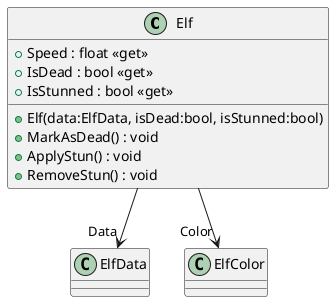 @startuml
class Elf {
    + Elf(data:ElfData, isDead:bool, isStunned:bool)
    + Speed : float <<get>>
    + IsDead : bool <<get>>
    + IsStunned : bool <<get>>
    + MarkAsDead() : void
    + ApplyStun() : void
    + RemoveStun() : void
}
Elf --> "Data" ElfData
Elf --> "Color" ElfColor
@enduml
